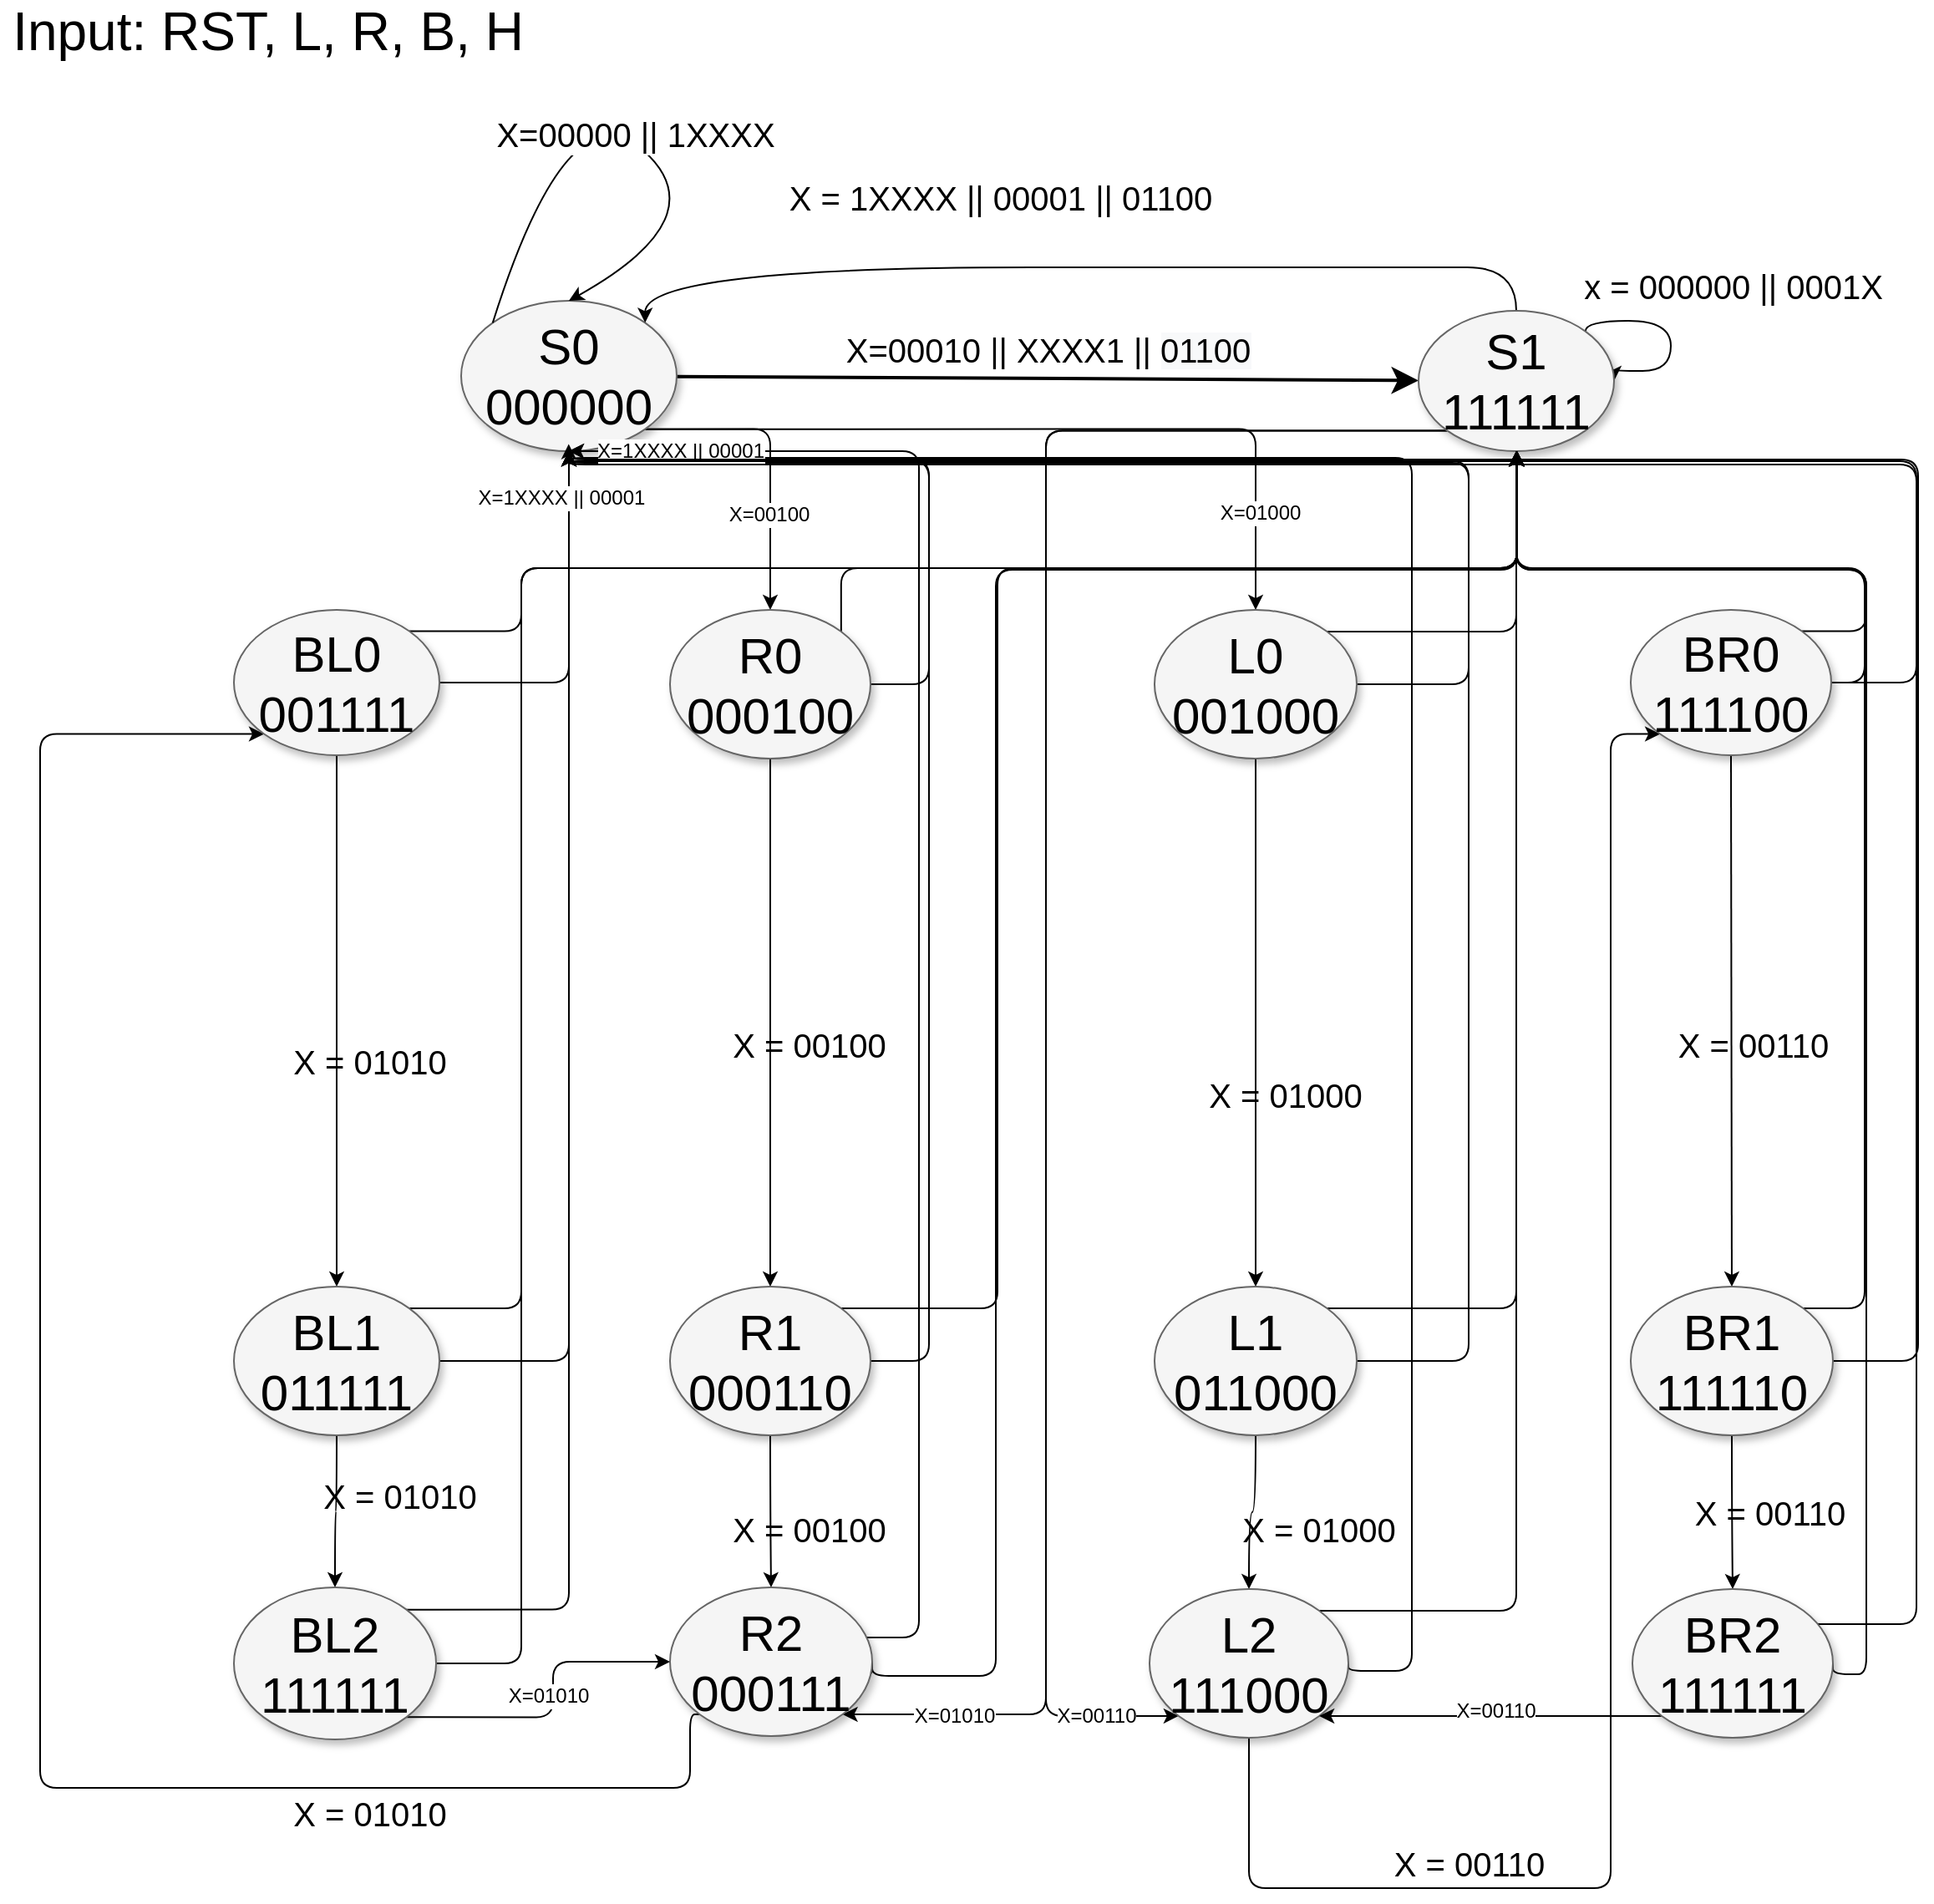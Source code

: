 <mxfile version="18.0.8" type="google"><diagram name="Page-1" id="ff44883e-f642-bcb2-894b-16b3d25a3f0b"><mxGraphModel grid="0" page="1" gridSize="10" guides="1" tooltips="1" connect="1" arrows="1" fold="1" pageScale="1.5" pageWidth="827" pageHeight="1169" background="none" math="0" shadow="0"><root><mxCell id="0" style=";html=1;"/><mxCell id="1" style=";html=1;" parent="0"/><mxCell id="f0bcc99304e6f5a-12" style="edgeStyle=none;curved=1;html=1;startSize=10;endFill=1;endSize=10;strokeWidth=2;fontSize=12;" edge="1" parent="1" source="f0bcc99304e6f5a-5" target="csXtvCaVquVSl7LhDd4H-1"><mxGeometry relative="1" as="geometry"><mxPoint x="1076.001" y="260.323" as="targetPoint"/></mxGeometry></mxCell><mxCell id="f0bcc99304e6f5a-25" value="X=00010 || XXXX1 ||&amp;nbsp;&lt;span style=&quot;background-color: rgb(248, 249, 250);&quot;&gt;01100&lt;/span&gt;" style="text;html=1;resizable=0;points=[];align=center;verticalAlign=middle;labelBackgroundColor=#ffffff;fontSize=20;" vertex="1" connectable="0" parent="f0bcc99304e6f5a-12"><mxGeometry x="-0.073" y="-5" relative="1" as="geometry"><mxPoint x="16" y="-23" as="offset"/></mxGeometry></mxCell><mxCell id="h6EjR89PnIyNLWAY_S5P-83" style="edgeStyle=orthogonalEdgeStyle;rounded=1;orthogonalLoop=1;jettySize=auto;html=1;exitX=1;exitY=1;exitDx=0;exitDy=0;entryX=0.5;entryY=0;entryDx=0;entryDy=0;fontSize=12;" edge="1" parent="1" source="f0bcc99304e6f5a-5" target="h6EjR89PnIyNLWAY_S5P-8"><mxGeometry relative="1" as="geometry"><Array as="points"><mxPoint x="527" y="267"/></Array></mxGeometry></mxCell><mxCell id="h6EjR89PnIyNLWAY_S5P-89" value="X=00100" style="edgeLabel;html=1;align=center;verticalAlign=middle;resizable=0;points=[];fontSize=12;" connectable="0" vertex="1" parent="h6EjR89PnIyNLWAY_S5P-83"><mxGeometry x="0.372" y="-1" relative="1" as="geometry"><mxPoint as="offset"/></mxGeometry></mxCell><mxCell id="h6EjR89PnIyNLWAY_S5P-86" style="edgeStyle=orthogonalEdgeStyle;rounded=1;orthogonalLoop=1;jettySize=auto;html=1;exitX=1;exitY=1;exitDx=0;exitDy=0;fontSize=12;" edge="1" parent="1" source="f0bcc99304e6f5a-5" target="h6EjR89PnIyNLWAY_S5P-5"><mxGeometry relative="1" as="geometry"/></mxCell><mxCell id="h6EjR89PnIyNLWAY_S5P-87" value="X=01000" style="edgeLabel;html=1;align=center;verticalAlign=middle;resizable=0;points=[];fontSize=12;" connectable="0" vertex="1" parent="h6EjR89PnIyNLWAY_S5P-86"><mxGeometry x="0.753" y="2" relative="1" as="geometry"><mxPoint as="offset"/></mxGeometry></mxCell><mxCell id="f0bcc99304e6f5a-5" value="S0&lt;br&gt;000000" style="ellipse;whiteSpace=wrap;html=1;rounded=0;shadow=1;strokeColor=#666666;strokeWidth=1;fontSize=30;align=center;fillColor=#f5f5f5;" vertex="1" parent="1"><mxGeometry x="342" y="190" width="129" height="90" as="geometry"/></mxCell><mxCell id="h6EjR89PnIyNLWAY_S5P-18" style="edgeStyle=orthogonalEdgeStyle;orthogonalLoop=1;jettySize=auto;html=1;exitX=0.5;exitY=0;exitDx=0;exitDy=0;entryX=1;entryY=0;entryDx=0;entryDy=0;fontSize=12;curved=1;" edge="1" parent="1" source="csXtvCaVquVSl7LhDd4H-1" target="f0bcc99304e6f5a-5"><mxGeometry relative="1" as="geometry"><Array as="points"><mxPoint x="915" y="170"/><mxPoint x="526" y="170"/></Array></mxGeometry></mxCell><mxCell id="csXtvCaVquVSl7LhDd4H-20" style="edgeStyle=orthogonalEdgeStyle;orthogonalLoop=1;jettySize=auto;html=1;exitX=1;exitY=0;exitDx=0;exitDy=0;fontSize=20;curved=1;entryX=1;entryY=0.5;entryDx=0;entryDy=0;" edge="1" parent="1" source="csXtvCaVquVSl7LhDd4H-1" target="csXtvCaVquVSl7LhDd4H-1"><mxGeometry relative="1" as="geometry"><mxPoint x="1116" y="330" as="targetPoint"/><Array as="points"><mxPoint x="1066" y="202"/><mxPoint x="1066" y="232"/></Array></mxGeometry></mxCell><mxCell id="h6EjR89PnIyNLWAY_S5P-91" style="edgeStyle=orthogonalEdgeStyle;rounded=1;orthogonalLoop=1;jettySize=auto;html=1;exitX=0;exitY=1;exitDx=0;exitDy=0;entryX=1;entryY=1;entryDx=0;entryDy=0;fontSize=12;" edge="1" parent="1" source="csXtvCaVquVSl7LhDd4H-1" target="h6EjR89PnIyNLWAY_S5P-10"><mxGeometry relative="1" as="geometry"><Array as="points"><mxPoint x="692" y="268"/><mxPoint x="692" y="1036"/></Array></mxGeometry></mxCell><mxCell id="h6EjR89PnIyNLWAY_S5P-94" value="X=01010" style="edgeLabel;html=1;align=center;verticalAlign=middle;resizable=0;points=[];fontSize=12;" connectable="0" vertex="1" parent="h6EjR89PnIyNLWAY_S5P-91"><mxGeometry x="0.88" y="1" relative="1" as="geometry"><mxPoint x="-1" as="offset"/></mxGeometry></mxCell><mxCell id="h6EjR89PnIyNLWAY_S5P-92" style="edgeStyle=orthogonalEdgeStyle;rounded=1;orthogonalLoop=1;jettySize=auto;html=1;exitX=0;exitY=1;exitDx=0;exitDy=0;entryX=0;entryY=1;entryDx=0;entryDy=0;fontSize=12;" edge="1" parent="1" source="csXtvCaVquVSl7LhDd4H-1" target="h6EjR89PnIyNLWAY_S5P-7"><mxGeometry relative="1" as="geometry"><Array as="points"><mxPoint x="692" y="268"/><mxPoint x="692" y="1037"/></Array></mxGeometry></mxCell><mxCell id="h6EjR89PnIyNLWAY_S5P-93" value="X=00110" style="edgeLabel;html=1;align=center;verticalAlign=middle;resizable=0;points=[];fontSize=12;" connectable="0" vertex="1" parent="h6EjR89PnIyNLWAY_S5P-92"><mxGeometry x="0.909" relative="1" as="geometry"><mxPoint as="offset"/></mxGeometry></mxCell><mxCell id="csXtvCaVquVSl7LhDd4H-1" value="S1&lt;br&gt;111111" style="ellipse;whiteSpace=wrap;html=1;rounded=0;shadow=1;strokeColor=#666666;strokeWidth=1;fontSize=30;align=center;fillColor=#f5f5f5;" vertex="1" parent="1"><mxGeometry x="915" y="196" width="117" height="84" as="geometry"/></mxCell><mxCell id="csXtvCaVquVSl7LhDd4H-2" value="&lt;font style=&quot;font-size: 32px;&quot;&gt;Input: RST, L, R, B, H&lt;/font&gt;" style="text;html=1;align=center;verticalAlign=middle;resizable=0;points=[];autosize=1;strokeColor=none;fillColor=none;" vertex="1" parent="1"><mxGeometry x="66" y="14" width="320" height="30" as="geometry"/></mxCell><mxCell id="csXtvCaVquVSl7LhDd4H-8" value="" style="curved=1;endArrow=classic;html=1;rounded=0;fontSize=32;exitX=0;exitY=0;exitDx=0;exitDy=0;entryX=0.5;entryY=0;entryDx=0;entryDy=0;" edge="1" parent="1" source="f0bcc99304e6f5a-5" target="f0bcc99304e6f5a-5"><mxGeometry width="50" height="50" relative="1" as="geometry"><mxPoint x="646" y="490" as="sourcePoint"/><mxPoint x="696" y="440" as="targetPoint"/><Array as="points"><mxPoint x="406" y="60"/><mxPoint x="496" y="140"/></Array></mxGeometry></mxCell><mxCell id="csXtvCaVquVSl7LhDd4H-10" value="X=00000 || 1XXXX" style="text;html=1;resizable=0;points=[];align=center;verticalAlign=middle;labelBackgroundColor=#ffffff;fontSize=20;" connectable="0" vertex="1" parent="1"><mxGeometry x="446.002" y="90.001" as="geometry"/></mxCell><mxCell id="csXtvCaVquVSl7LhDd4H-22" style="edgeStyle=orthogonalEdgeStyle;curved=1;orthogonalLoop=1;jettySize=auto;html=1;exitX=0.5;exitY=1;exitDx=0;exitDy=0;entryX=0.5;entryY=0;entryDx=0;entryDy=0;fontSize=20;" edge="1" parent="1" source="h6EjR89PnIyNLWAY_S5P-5" target="h6EjR89PnIyNLWAY_S5P-6"><mxGeometry relative="1" as="geometry"/></mxCell><mxCell id="h6EjR89PnIyNLWAY_S5P-56" style="edgeStyle=orthogonalEdgeStyle;rounded=1;orthogonalLoop=1;jettySize=auto;html=1;exitX=1;exitY=0.5;exitDx=0;exitDy=0;entryX=0.5;entryY=1;entryDx=0;entryDy=0;fontSize=12;" edge="1" parent="1" source="h6EjR89PnIyNLWAY_S5P-5" target="f0bcc99304e6f5a-5"><mxGeometry relative="1" as="geometry"><Array as="points"><mxPoint x="945" y="420"/><mxPoint x="945" y="287"/><mxPoint x="407" y="287"/></Array></mxGeometry></mxCell><mxCell id="h6EjR89PnIyNLWAY_S5P-70" style="edgeStyle=orthogonalEdgeStyle;rounded=1;orthogonalLoop=1;jettySize=auto;html=1;exitX=1;exitY=0;exitDx=0;exitDy=0;fontSize=12;entryX=0.5;entryY=1;entryDx=0;entryDy=0;" edge="1" parent="1" source="h6EjR89PnIyNLWAY_S5P-5" target="csXtvCaVquVSl7LhDd4H-1"><mxGeometry relative="1" as="geometry"><mxPoint x="958" y="275.333" as="targetPoint"/></mxGeometry></mxCell><mxCell id="h6EjR89PnIyNLWAY_S5P-5" value="L0&lt;br&gt;001000" style="ellipse;whiteSpace=wrap;html=1;rounded=0;shadow=1;strokeColor=#666666;strokeWidth=1;fontSize=30;align=center;fillColor=#f5f5f5;" vertex="1" parent="1"><mxGeometry x="757" y="375" width="121" height="89" as="geometry"/></mxCell><mxCell id="csXtvCaVquVSl7LhDd4H-23" style="edgeStyle=orthogonalEdgeStyle;curved=1;orthogonalLoop=1;jettySize=auto;html=1;exitX=0.5;exitY=1;exitDx=0;exitDy=0;fontSize=20;" edge="1" parent="1" source="h6EjR89PnIyNLWAY_S5P-6" target="h6EjR89PnIyNLWAY_S5P-7"><mxGeometry relative="1" as="geometry"/></mxCell><mxCell id="h6EjR89PnIyNLWAY_S5P-47" style="edgeStyle=orthogonalEdgeStyle;orthogonalLoop=1;jettySize=auto;html=1;exitX=1;exitY=0.5;exitDx=0;exitDy=0;entryX=0.5;entryY=1;entryDx=0;entryDy=0;fontSize=12;rounded=1;" edge="1" parent="1" source="h6EjR89PnIyNLWAY_S5P-6" target="f0bcc99304e6f5a-5"><mxGeometry relative="1" as="geometry"><Array as="points"><mxPoint x="945" y="825"/><mxPoint x="945" y="286"/><mxPoint x="407" y="286"/></Array></mxGeometry></mxCell><mxCell id="h6EjR89PnIyNLWAY_S5P-69" style="edgeStyle=orthogonalEdgeStyle;rounded=1;orthogonalLoop=1;jettySize=auto;html=1;exitX=1;exitY=0;exitDx=0;exitDy=0;entryX=0.5;entryY=1;entryDx=0;entryDy=0;fontSize=12;" edge="1" parent="1" source="h6EjR89PnIyNLWAY_S5P-6" target="csXtvCaVquVSl7LhDd4H-1"><mxGeometry relative="1" as="geometry"/></mxCell><mxCell id="h6EjR89PnIyNLWAY_S5P-6" value="L1&lt;br&gt;011000" style="ellipse;whiteSpace=wrap;html=1;rounded=0;shadow=1;strokeColor=#666666;strokeWidth=1;fontSize=30;align=center;fillColor=#f5f5f5;" vertex="1" parent="1"><mxGeometry x="757" y="780" width="121" height="89" as="geometry"/></mxCell><mxCell id="h6EjR89PnIyNLWAY_S5P-43" style="edgeStyle=orthogonalEdgeStyle;orthogonalLoop=1;jettySize=auto;html=1;exitX=1;exitY=0.5;exitDx=0;exitDy=0;entryX=0.5;entryY=1;entryDx=0;entryDy=0;fontSize=12;rounded=1;" edge="1" parent="1" source="h6EjR89PnIyNLWAY_S5P-7" target="f0bcc99304e6f5a-5"><mxGeometry relative="1" as="geometry"><Array as="points"><mxPoint x="873" y="1010"/><mxPoint x="911" y="1010"/><mxPoint x="911" y="284"/><mxPoint x="407" y="284"/></Array></mxGeometry></mxCell><mxCell id="h6EjR89PnIyNLWAY_S5P-71" style="edgeStyle=orthogonalEdgeStyle;rounded=1;orthogonalLoop=1;jettySize=auto;html=1;exitX=1;exitY=0;exitDx=0;exitDy=0;entryX=0.5;entryY=1;entryDx=0;entryDy=0;fontSize=12;" edge="1" parent="1" source="h6EjR89PnIyNLWAY_S5P-7" target="csXtvCaVquVSl7LhDd4H-1"><mxGeometry relative="1" as="geometry"/></mxCell><mxCell id="csXtvCaVquVSl7LhDd4H-44" style="edgeStyle=orthogonalEdgeStyle;rounded=1;orthogonalLoop=1;jettySize=auto;html=1;exitX=0.5;exitY=1;exitDx=0;exitDy=0;entryX=0;entryY=1;entryDx=0;entryDy=0;fontSize=20;" edge="1" parent="1" source="h6EjR89PnIyNLWAY_S5P-7" target="h6EjR89PnIyNLWAY_S5P-11"><mxGeometry relative="1" as="geometry"><Array as="points"><mxPoint x="814" y="1140"/><mxPoint x="1030" y="1140"/><mxPoint x="1030" y="449"/></Array></mxGeometry></mxCell><mxCell id="h6EjR89PnIyNLWAY_S5P-7" value="L2&lt;br&gt;111000" style="ellipse;whiteSpace=wrap;html=1;rounded=0;shadow=1;strokeColor=#666666;strokeWidth=1;fontSize=30;align=center;fillColor=#f5f5f5;" vertex="1" parent="1"><mxGeometry x="754" y="961" width="119" height="89" as="geometry"/></mxCell><mxCell id="csXtvCaVquVSl7LhDd4H-29" style="edgeStyle=orthogonalEdgeStyle;curved=1;orthogonalLoop=1;jettySize=auto;html=1;exitX=0.5;exitY=1;exitDx=0;exitDy=0;entryX=0.5;entryY=0;entryDx=0;entryDy=0;fontSize=20;" edge="1" parent="1" source="h6EjR89PnIyNLWAY_S5P-8" target="h6EjR89PnIyNLWAY_S5P-9"><mxGeometry relative="1" as="geometry"/></mxCell><mxCell id="h6EjR89PnIyNLWAY_S5P-42" style="edgeStyle=orthogonalEdgeStyle;orthogonalLoop=1;jettySize=auto;html=1;exitX=1;exitY=0.5;exitDx=0;exitDy=0;entryX=0.5;entryY=1;entryDx=0;entryDy=0;fontSize=12;rounded=1;" edge="1" parent="1" source="h6EjR89PnIyNLWAY_S5P-8" target="f0bcc99304e6f5a-5"><mxGeometry relative="1" as="geometry"><Array as="points"><mxPoint x="622" y="420"/><mxPoint x="622" y="286"/><mxPoint x="407" y="286"/></Array></mxGeometry></mxCell><mxCell id="h6EjR89PnIyNLWAY_S5P-68" style="edgeStyle=orthogonalEdgeStyle;rounded=1;orthogonalLoop=1;jettySize=auto;html=1;exitX=1;exitY=0;exitDx=0;exitDy=0;entryX=0.5;entryY=1;entryDx=0;entryDy=0;fontSize=12;" edge="1" parent="1" source="h6EjR89PnIyNLWAY_S5P-8" target="csXtvCaVquVSl7LhDd4H-1"><mxGeometry relative="1" as="geometry"><Array as="points"><mxPoint x="570" y="350"/><mxPoint x="974" y="350"/><mxPoint x="974" y="280"/></Array></mxGeometry></mxCell><mxCell id="h6EjR89PnIyNLWAY_S5P-8" value="R0&lt;br&gt;000100" style="ellipse;whiteSpace=wrap;html=1;rounded=0;shadow=1;strokeColor=#666666;strokeWidth=1;fontSize=30;align=center;fillColor=#f5f5f5;" vertex="1" parent="1"><mxGeometry x="467" y="375" width="120" height="89" as="geometry"/></mxCell><mxCell id="csXtvCaVquVSl7LhDd4H-30" style="edgeStyle=orthogonalEdgeStyle;curved=1;orthogonalLoop=1;jettySize=auto;html=1;exitX=0.5;exitY=1;exitDx=0;exitDy=0;entryX=0.5;entryY=0;entryDx=0;entryDy=0;fontSize=20;" edge="1" parent="1" source="h6EjR89PnIyNLWAY_S5P-9" target="h6EjR89PnIyNLWAY_S5P-10"><mxGeometry relative="1" as="geometry"/></mxCell><mxCell id="h6EjR89PnIyNLWAY_S5P-38" style="edgeStyle=orthogonalEdgeStyle;orthogonalLoop=1;jettySize=auto;html=1;exitX=1;exitY=0.5;exitDx=0;exitDy=0;entryX=0.5;entryY=1;entryDx=0;entryDy=0;fontSize=12;rounded=1;" edge="1" parent="1" source="h6EjR89PnIyNLWAY_S5P-9" target="f0bcc99304e6f5a-5"><mxGeometry relative="1" as="geometry"><Array as="points"><mxPoint x="622" y="825"/><mxPoint x="622" y="285"/><mxPoint x="452" y="285"/><mxPoint x="452" y="280"/></Array></mxGeometry></mxCell><mxCell id="h6EjR89PnIyNLWAY_S5P-67" style="edgeStyle=orthogonalEdgeStyle;rounded=1;orthogonalLoop=1;jettySize=auto;html=1;exitX=1;exitY=0;exitDx=0;exitDy=0;entryX=0.5;entryY=1;entryDx=0;entryDy=0;fontSize=12;" edge="1" parent="1" source="h6EjR89PnIyNLWAY_S5P-9" target="csXtvCaVquVSl7LhDd4H-1"><mxGeometry relative="1" as="geometry"><Array as="points"><mxPoint x="663" y="793"/><mxPoint x="663" y="350"/><mxPoint x="974" y="350"/><mxPoint x="974" y="280"/></Array></mxGeometry></mxCell><mxCell id="h6EjR89PnIyNLWAY_S5P-9" value="R1&lt;br&gt;000110" style="ellipse;whiteSpace=wrap;html=1;rounded=0;shadow=1;strokeColor=#666666;strokeWidth=1;fontSize=30;align=center;fillColor=#f5f5f5;" vertex="1" parent="1"><mxGeometry x="467" y="780" width="120" height="89" as="geometry"/></mxCell><mxCell id="h6EjR89PnIyNLWAY_S5P-36" style="edgeStyle=orthogonalEdgeStyle;orthogonalLoop=1;jettySize=auto;html=1;exitX=1;exitY=0.5;exitDx=0;exitDy=0;entryX=0.5;entryY=1;entryDx=0;entryDy=0;fontSize=12;rounded=1;" edge="1" parent="1" source="h6EjR89PnIyNLWAY_S5P-10" target="f0bcc99304e6f5a-5"><mxGeometry relative="1" as="geometry"><Array as="points"><mxPoint x="588" y="1014"/><mxPoint x="564" y="1014"/><mxPoint x="564" y="990"/><mxPoint x="616" y="990"/><mxPoint x="616" y="280"/></Array></mxGeometry></mxCell><mxCell id="h6EjR89PnIyNLWAY_S5P-40" value="X=1XXXX || 00001" style="edgeLabel;html=1;align=center;verticalAlign=middle;resizable=0;points=[];fontSize=12;" connectable="0" vertex="1" parent="h6EjR89PnIyNLWAY_S5P-36"><mxGeometry x="0.871" relative="1" as="geometry"><mxPoint as="offset"/></mxGeometry></mxCell><mxCell id="h6EjR89PnIyNLWAY_S5P-65" style="edgeStyle=orthogonalEdgeStyle;rounded=1;orthogonalLoop=1;jettySize=auto;html=1;exitX=1;exitY=0.5;exitDx=0;exitDy=0;fontSize=12;entryX=0.5;entryY=1;entryDx=0;entryDy=0;" edge="1" parent="1" source="h6EjR89PnIyNLWAY_S5P-10" target="csXtvCaVquVSl7LhDd4H-1"><mxGeometry relative="1" as="geometry"><mxPoint x="672.727" y="409.364" as="targetPoint"/><Array as="points"><mxPoint x="662" y="1013"/><mxPoint x="662" y="351"/><mxPoint x="974" y="351"/><mxPoint x="974" y="280"/></Array></mxGeometry></mxCell><mxCell id="csXtvCaVquVSl7LhDd4H-42" style="edgeStyle=orthogonalEdgeStyle;rounded=1;orthogonalLoop=1;jettySize=auto;html=1;exitX=0;exitY=1;exitDx=0;exitDy=0;entryX=0;entryY=1;entryDx=0;entryDy=0;fontSize=20;" edge="1" parent="1" source="h6EjR89PnIyNLWAY_S5P-10" target="h6EjR89PnIyNLWAY_S5P-14"><mxGeometry relative="1" as="geometry"><Array as="points"><mxPoint x="479" y="1080"/><mxPoint x="90" y="1080"/><mxPoint x="90" y="449"/></Array></mxGeometry></mxCell><mxCell id="h6EjR89PnIyNLWAY_S5P-10" value="R2&lt;br&gt;000111" style="ellipse;whiteSpace=wrap;html=1;rounded=0;shadow=1;strokeColor=#666666;strokeWidth=1;fontSize=30;align=center;fillColor=#f5f5f5;" vertex="1" parent="1"><mxGeometry x="467" y="960" width="121" height="89" as="geometry"/></mxCell><mxCell id="csXtvCaVquVSl7LhDd4H-27" style="edgeStyle=orthogonalEdgeStyle;curved=1;orthogonalLoop=1;jettySize=auto;html=1;exitX=0.5;exitY=1;exitDx=0;exitDy=0;entryX=0.5;entryY=0;entryDx=0;entryDy=0;fontSize=20;" edge="1" parent="1" source="h6EjR89PnIyNLWAY_S5P-11" target="h6EjR89PnIyNLWAY_S5P-12"><mxGeometry relative="1" as="geometry"/></mxCell><mxCell id="h6EjR89PnIyNLWAY_S5P-54" style="edgeStyle=orthogonalEdgeStyle;rounded=1;orthogonalLoop=1;jettySize=auto;html=1;exitX=1;exitY=0.5;exitDx=0;exitDy=0;entryX=0.5;entryY=1;entryDx=0;entryDy=0;fontSize=12;" edge="1" parent="1" source="h6EjR89PnIyNLWAY_S5P-11" target="f0bcc99304e6f5a-5"><mxGeometry relative="1" as="geometry"><Array as="points"><mxPoint x="1213" y="419"/><mxPoint x="1213" y="288"/><mxPoint x="406" y="288"/></Array></mxGeometry></mxCell><mxCell id="h6EjR89PnIyNLWAY_S5P-72" style="edgeStyle=orthogonalEdgeStyle;rounded=1;orthogonalLoop=1;jettySize=auto;html=1;exitX=1;exitY=0.5;exitDx=0;exitDy=0;entryX=0.5;entryY=1;entryDx=0;entryDy=0;fontSize=12;" edge="1" parent="1" source="h6EjR89PnIyNLWAY_S5P-11" target="csXtvCaVquVSl7LhDd4H-1"><mxGeometry relative="1" as="geometry"><Array as="points"><mxPoint x="1182" y="419"/><mxPoint x="1182" y="351"/><mxPoint x="974" y="351"/></Array></mxGeometry></mxCell><mxCell id="h6EjR89PnIyNLWAY_S5P-75" style="edgeStyle=orthogonalEdgeStyle;rounded=1;orthogonalLoop=1;jettySize=auto;html=1;exitX=1;exitY=0;exitDx=0;exitDy=0;entryX=0.5;entryY=1;entryDx=0;entryDy=0;fontSize=12;" edge="1" parent="1" source="h6EjR89PnIyNLWAY_S5P-11" target="csXtvCaVquVSl7LhDd4H-1"><mxGeometry relative="1" as="geometry"><Array as="points"><mxPoint x="1183" y="388"/><mxPoint x="1183" y="351"/><mxPoint x="974" y="351"/></Array></mxGeometry></mxCell><mxCell id="h6EjR89PnIyNLWAY_S5P-11" value="BR0&lt;br&gt;111100" style="ellipse;whiteSpace=wrap;html=1;rounded=0;shadow=1;strokeColor=#666666;strokeWidth=1;fontSize=30;align=center;fillColor=#f5f5f5;" vertex="1" parent="1"><mxGeometry x="1042" y="375" width="120" height="87" as="geometry"/></mxCell><mxCell id="csXtvCaVquVSl7LhDd4H-28" style="edgeStyle=orthogonalEdgeStyle;curved=1;orthogonalLoop=1;jettySize=auto;html=1;exitX=0.5;exitY=1;exitDx=0;exitDy=0;fontSize=20;" edge="1" parent="1" source="h6EjR89PnIyNLWAY_S5P-12" target="h6EjR89PnIyNLWAY_S5P-13"><mxGeometry relative="1" as="geometry"/></mxCell><mxCell id="h6EjR89PnIyNLWAY_S5P-55" style="edgeStyle=orthogonalEdgeStyle;rounded=1;orthogonalLoop=1;jettySize=auto;html=1;exitX=1;exitY=0.5;exitDx=0;exitDy=0;fontSize=12;" edge="1" parent="1" source="h6EjR89PnIyNLWAY_S5P-12"><mxGeometry relative="1" as="geometry"><mxPoint x="406.364" y="275.727" as="targetPoint"/><Array as="points"><mxPoint x="1214" y="824"/><mxPoint x="1214" y="285"/><mxPoint x="406" y="285"/></Array></mxGeometry></mxCell><mxCell id="h6EjR89PnIyNLWAY_S5P-74" style="edgeStyle=orthogonalEdgeStyle;rounded=1;orthogonalLoop=1;jettySize=auto;html=1;exitX=1;exitY=0;exitDx=0;exitDy=0;entryX=0.5;entryY=1;entryDx=0;entryDy=0;fontSize=12;" edge="1" parent="1" source="h6EjR89PnIyNLWAY_S5P-12" target="csXtvCaVquVSl7LhDd4H-1"><mxGeometry relative="1" as="geometry"><Array as="points"><mxPoint x="1182" y="793"/><mxPoint x="1182" y="350"/><mxPoint x="974" y="350"/></Array></mxGeometry></mxCell><mxCell id="h6EjR89PnIyNLWAY_S5P-12" value="BR1&lt;br&gt;111110" style="ellipse;whiteSpace=wrap;html=1;rounded=0;shadow=1;strokeColor=#666666;strokeWidth=1;fontSize=30;align=center;fillColor=#f5f5f5;" vertex="1" parent="1"><mxGeometry x="1042" y="780" width="121" height="89" as="geometry"/></mxCell><mxCell id="h6EjR89PnIyNLWAY_S5P-53" style="edgeStyle=orthogonalEdgeStyle;orthogonalLoop=1;jettySize=auto;html=1;exitX=1;exitY=0;exitDx=0;exitDy=0;entryX=0.5;entryY=1;entryDx=0;entryDy=0;fontSize=12;rounded=1;" edge="1" parent="1" source="h6EjR89PnIyNLWAY_S5P-13" target="f0bcc99304e6f5a-5"><mxGeometry relative="1" as="geometry"><Array as="points"><mxPoint x="1213" y="982"/><mxPoint x="1213" y="286"/><mxPoint x="407" y="286"/></Array></mxGeometry></mxCell><mxCell id="h6EjR89PnIyNLWAY_S5P-76" style="edgeStyle=orthogonalEdgeStyle;rounded=1;orthogonalLoop=1;jettySize=auto;html=1;exitX=1;exitY=0.5;exitDx=0;exitDy=0;entryX=0.5;entryY=1;entryDx=0;entryDy=0;fontSize=12;" edge="1" parent="1" source="h6EjR89PnIyNLWAY_S5P-13" target="csXtvCaVquVSl7LhDd4H-1"><mxGeometry relative="1" as="geometry"><Array as="points"><mxPoint x="1183" y="1012"/><mxPoint x="1183" y="351"/><mxPoint x="973" y="351"/></Array></mxGeometry></mxCell><mxCell id="h6EjR89PnIyNLWAY_S5P-81" style="edgeStyle=orthogonalEdgeStyle;rounded=1;orthogonalLoop=1;jettySize=auto;html=1;exitX=0;exitY=1;exitDx=0;exitDy=0;entryX=1;entryY=1;entryDx=0;entryDy=0;fontSize=12;" edge="1" parent="1" source="h6EjR89PnIyNLWAY_S5P-13" target="h6EjR89PnIyNLWAY_S5P-7"><mxGeometry relative="1" as="geometry"/></mxCell><mxCell id="h6EjR89PnIyNLWAY_S5P-82" value="X=00110" style="edgeLabel;html=1;align=center;verticalAlign=middle;resizable=0;points=[];fontSize=12;" connectable="0" vertex="1" parent="h6EjR89PnIyNLWAY_S5P-81"><mxGeometry x="-0.027" y="-3" relative="1" as="geometry"><mxPoint as="offset"/></mxGeometry></mxCell><mxCell id="h6EjR89PnIyNLWAY_S5P-13" value="BR2&lt;br&gt;111111" style="ellipse;whiteSpace=wrap;html=1;rounded=0;shadow=1;strokeColor=#666666;strokeWidth=1;fontSize=30;align=center;fillColor=#f5f5f5;" vertex="1" parent="1"><mxGeometry x="1043" y="961" width="120" height="89" as="geometry"/></mxCell><mxCell id="csXtvCaVquVSl7LhDd4H-25" style="edgeStyle=orthogonalEdgeStyle;curved=1;orthogonalLoop=1;jettySize=auto;html=1;exitX=0.5;exitY=1;exitDx=0;exitDy=0;fontSize=20;" edge="1" parent="1" source="h6EjR89PnIyNLWAY_S5P-14" target="h6EjR89PnIyNLWAY_S5P-15"><mxGeometry relative="1" as="geometry"/></mxCell><mxCell id="h6EjR89PnIyNLWAY_S5P-33" style="edgeStyle=orthogonalEdgeStyle;orthogonalLoop=1;jettySize=auto;html=1;exitX=1;exitY=0.5;exitDx=0;exitDy=0;entryX=0.5;entryY=1;entryDx=0;entryDy=0;fontSize=12;rounded=1;" edge="1" parent="1" source="h6EjR89PnIyNLWAY_S5P-14" target="f0bcc99304e6f5a-5"><mxGeometry relative="1" as="geometry"/></mxCell><mxCell id="h6EjR89PnIyNLWAY_S5P-60" style="edgeStyle=orthogonalEdgeStyle;rounded=1;orthogonalLoop=1;jettySize=auto;html=1;exitX=1;exitY=0;exitDx=0;exitDy=0;entryX=0.5;entryY=1;entryDx=0;entryDy=0;fontSize=12;" edge="1" parent="1" source="h6EjR89PnIyNLWAY_S5P-14" target="csXtvCaVquVSl7LhDd4H-1"><mxGeometry relative="1" as="geometry"><Array as="points"><mxPoint x="378" y="388"/><mxPoint x="378" y="350"/><mxPoint x="974" y="350"/><mxPoint x="974" y="280"/></Array></mxGeometry></mxCell><mxCell id="h6EjR89PnIyNLWAY_S5P-14" value="BL0&lt;br&gt;001111" style="ellipse;whiteSpace=wrap;html=1;rounded=0;shadow=1;strokeColor=#666666;strokeWidth=1;fontSize=30;align=center;fillColor=#f5f5f5;" vertex="1" parent="1"><mxGeometry x="206" y="375" width="123" height="87" as="geometry"/></mxCell><mxCell id="csXtvCaVquVSl7LhDd4H-26" style="edgeStyle=orthogonalEdgeStyle;curved=1;orthogonalLoop=1;jettySize=auto;html=1;exitX=0.5;exitY=1;exitDx=0;exitDy=0;fontSize=20;" edge="1" parent="1" source="h6EjR89PnIyNLWAY_S5P-15" target="h6EjR89PnIyNLWAY_S5P-16"><mxGeometry relative="1" as="geometry"/></mxCell><mxCell id="h6EjR89PnIyNLWAY_S5P-32" style="edgeStyle=orthogonalEdgeStyle;orthogonalLoop=1;jettySize=auto;html=1;exitX=1;exitY=0.5;exitDx=0;exitDy=0;entryX=0.5;entryY=1;entryDx=0;entryDy=0;fontSize=12;rounded=1;" edge="1" parent="1" source="h6EjR89PnIyNLWAY_S5P-15" target="f0bcc99304e6f5a-5"><mxGeometry relative="1" as="geometry"/></mxCell><mxCell id="h6EjR89PnIyNLWAY_S5P-58" style="edgeStyle=orthogonalEdgeStyle;rounded=1;orthogonalLoop=1;jettySize=auto;html=1;exitX=1;exitY=0;exitDx=0;exitDy=0;entryX=0.5;entryY=1;entryDx=0;entryDy=0;fontSize=12;" edge="1" parent="1" source="h6EjR89PnIyNLWAY_S5P-15" target="csXtvCaVquVSl7LhDd4H-1"><mxGeometry relative="1" as="geometry"><Array as="points"><mxPoint x="378" y="793"/><mxPoint x="378" y="350"/><mxPoint x="974" y="350"/><mxPoint x="974" y="280"/></Array></mxGeometry></mxCell><mxCell id="h6EjR89PnIyNLWAY_S5P-15" value="BL1&lt;br&gt;011111" style="ellipse;whiteSpace=wrap;html=1;rounded=0;shadow=1;strokeColor=#666666;strokeWidth=1;fontSize=30;align=center;fillColor=#f5f5f5;" vertex="1" parent="1"><mxGeometry x="206" y="780" width="123" height="89" as="geometry"/></mxCell><mxCell id="h6EjR89PnIyNLWAY_S5P-30" style="edgeStyle=orthogonalEdgeStyle;orthogonalLoop=1;jettySize=auto;html=1;exitX=1;exitY=0;exitDx=0;exitDy=0;entryX=0.5;entryY=1;entryDx=0;entryDy=0;fontSize=12;rounded=1;" edge="1" parent="1" source="h6EjR89PnIyNLWAY_S5P-16" target="f0bcc99304e6f5a-5"><mxGeometry relative="1" as="geometry"/></mxCell><mxCell id="h6EjR89PnIyNLWAY_S5P-34" value="X=1XXXX || 00001&amp;nbsp;&amp;nbsp;" style="edgeLabel;html=1;align=center;verticalAlign=middle;resizable=0;points=[];fontSize=12;" connectable="0" vertex="1" parent="h6EjR89PnIyNLWAY_S5P-30"><mxGeometry x="0.929" y="2" relative="1" as="geometry"><mxPoint as="offset"/></mxGeometry></mxCell><mxCell id="h6EjR89PnIyNLWAY_S5P-57" style="edgeStyle=orthogonalEdgeStyle;rounded=1;orthogonalLoop=1;jettySize=auto;html=1;exitX=1;exitY=0.5;exitDx=0;exitDy=0;entryX=0.5;entryY=1;entryDx=0;entryDy=0;fontSize=12;" edge="1" parent="1" source="h6EjR89PnIyNLWAY_S5P-16" target="csXtvCaVquVSl7LhDd4H-1"><mxGeometry relative="1" as="geometry"><Array as="points"><mxPoint x="378" y="1005"/><mxPoint x="378" y="350"/><mxPoint x="974" y="350"/><mxPoint x="974" y="280"/></Array></mxGeometry></mxCell><mxCell id="h6EjR89PnIyNLWAY_S5P-77" style="edgeStyle=orthogonalEdgeStyle;rounded=1;orthogonalLoop=1;jettySize=auto;html=1;exitX=1;exitY=1;exitDx=0;exitDy=0;entryX=0;entryY=0.5;entryDx=0;entryDy=0;fontSize=12;" edge="1" parent="1" source="h6EjR89PnIyNLWAY_S5P-16" target="h6EjR89PnIyNLWAY_S5P-10"><mxGeometry relative="1" as="geometry"/></mxCell><mxCell id="h6EjR89PnIyNLWAY_S5P-78" value="X=01010" style="edgeLabel;html=1;align=center;verticalAlign=middle;resizable=0;points=[];fontSize=12;" connectable="0" vertex="1" parent="h6EjR89PnIyNLWAY_S5P-77"><mxGeometry x="0.059" y="3" relative="1" as="geometry"><mxPoint as="offset"/></mxGeometry></mxCell><mxCell id="h6EjR89PnIyNLWAY_S5P-16" value="BL2&lt;br&gt;111111" style="ellipse;whiteSpace=wrap;html=1;rounded=0;shadow=1;strokeColor=#666666;strokeWidth=1;fontSize=30;align=center;fillColor=#f5f5f5;" vertex="1" parent="1"><mxGeometry x="206" y="960" width="121" height="91" as="geometry"/></mxCell><mxCell id="csXtvCaVquVSl7LhDd4H-15" value="&lt;span style=&quot;font-size: 20px;&quot;&gt;X = 1XXXX || 00001 || 01100&lt;/span&gt;" style="text;html=1;strokeColor=none;fillColor=none;align=center;verticalAlign=middle;whiteSpace=wrap;rounded=0;fontSize=32;" vertex="1" parent="1"><mxGeometry x="495" y="110" width="340" height="30" as="geometry"/></mxCell><mxCell id="csXtvCaVquVSl7LhDd4H-21" value="x = 000000 || 0001X" style="text;html=1;align=center;verticalAlign=middle;resizable=0;points=[];autosize=1;strokeColor=none;fillColor=none;fontSize=20;" vertex="1" parent="1"><mxGeometry x="1007.5" y="166" width="190" height="30" as="geometry"/></mxCell><mxCell id="csXtvCaVquVSl7LhDd4H-34" value="X = 00100" style="text;html=1;align=center;verticalAlign=middle;resizable=0;points=[];autosize=1;strokeColor=none;fillColor=none;fontSize=20;" vertex="1" parent="1"><mxGeometry x="495" y="620" width="110" height="30" as="geometry"/></mxCell><mxCell id="csXtvCaVquVSl7LhDd4H-35" value="X = 00100" style="text;html=1;align=center;verticalAlign=middle;resizable=0;points=[];autosize=1;strokeColor=none;fillColor=none;fontSize=20;" vertex="1" parent="1"><mxGeometry x="495" y="910" width="110" height="30" as="geometry"/></mxCell><mxCell id="csXtvCaVquVSl7LhDd4H-36" value="X = 01000" style="text;html=1;align=center;verticalAlign=middle;resizable=0;points=[];autosize=1;strokeColor=none;fillColor=none;fontSize=20;" vertex="1" parent="1"><mxGeometry x="780" y="650" width="110" height="30" as="geometry"/></mxCell><mxCell id="csXtvCaVquVSl7LhDd4H-37" value="X = 01000" style="text;html=1;align=center;verticalAlign=middle;resizable=0;points=[];autosize=1;strokeColor=none;fillColor=none;fontSize=20;" vertex="1" parent="1"><mxGeometry x="800" y="910" width="110" height="30" as="geometry"/></mxCell><mxCell id="csXtvCaVquVSl7LhDd4H-38" value="X = 00110" style="text;html=1;align=center;verticalAlign=middle;resizable=0;points=[];autosize=1;strokeColor=none;fillColor=none;fontSize=20;" vertex="1" parent="1"><mxGeometry x="1060" y="620" width="110" height="30" as="geometry"/></mxCell><mxCell id="csXtvCaVquVSl7LhDd4H-39" value="X = 00110" style="text;html=1;align=center;verticalAlign=middle;resizable=0;points=[];autosize=1;strokeColor=none;fillColor=none;fontSize=20;" vertex="1" parent="1"><mxGeometry x="1070" y="900" width="110" height="30" as="geometry"/></mxCell><mxCell id="csXtvCaVquVSl7LhDd4H-40" value="X = 01010" style="text;html=1;align=center;verticalAlign=middle;resizable=0;points=[];autosize=1;strokeColor=none;fillColor=none;fontSize=20;" vertex="1" parent="1"><mxGeometry x="232" y="630" width="110" height="30" as="geometry"/></mxCell><mxCell id="csXtvCaVquVSl7LhDd4H-41" value="X = 01010" style="text;html=1;align=center;verticalAlign=middle;resizable=0;points=[];autosize=1;strokeColor=none;fillColor=none;fontSize=20;" vertex="1" parent="1"><mxGeometry x="250" y="890" width="110" height="30" as="geometry"/></mxCell><mxCell id="csXtvCaVquVSl7LhDd4H-43" value="X = 01010" style="text;html=1;align=center;verticalAlign=middle;resizable=0;points=[];autosize=1;strokeColor=none;fillColor=none;fontSize=20;" vertex="1" parent="1"><mxGeometry x="232" y="1080" width="110" height="30" as="geometry"/></mxCell><mxCell id="csXtvCaVquVSl7LhDd4H-45" value="X = 00110" style="text;html=1;align=center;verticalAlign=middle;resizable=0;points=[];autosize=1;strokeColor=none;fillColor=none;fontSize=20;" vertex="1" parent="1"><mxGeometry x="890" y="1110" width="110" height="30" as="geometry"/></mxCell></root></mxGraphModel></diagram></mxfile>